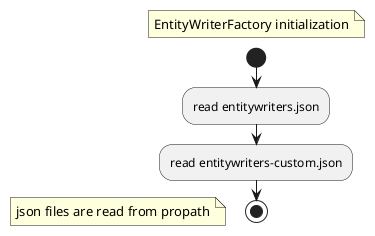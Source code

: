 @startuml

floating note: EntityWriterFactory initialization

start
:read entitywriters.json;
:read entitywriters-custom.json;
stop

floating note: json files are read from propath

@enduml
